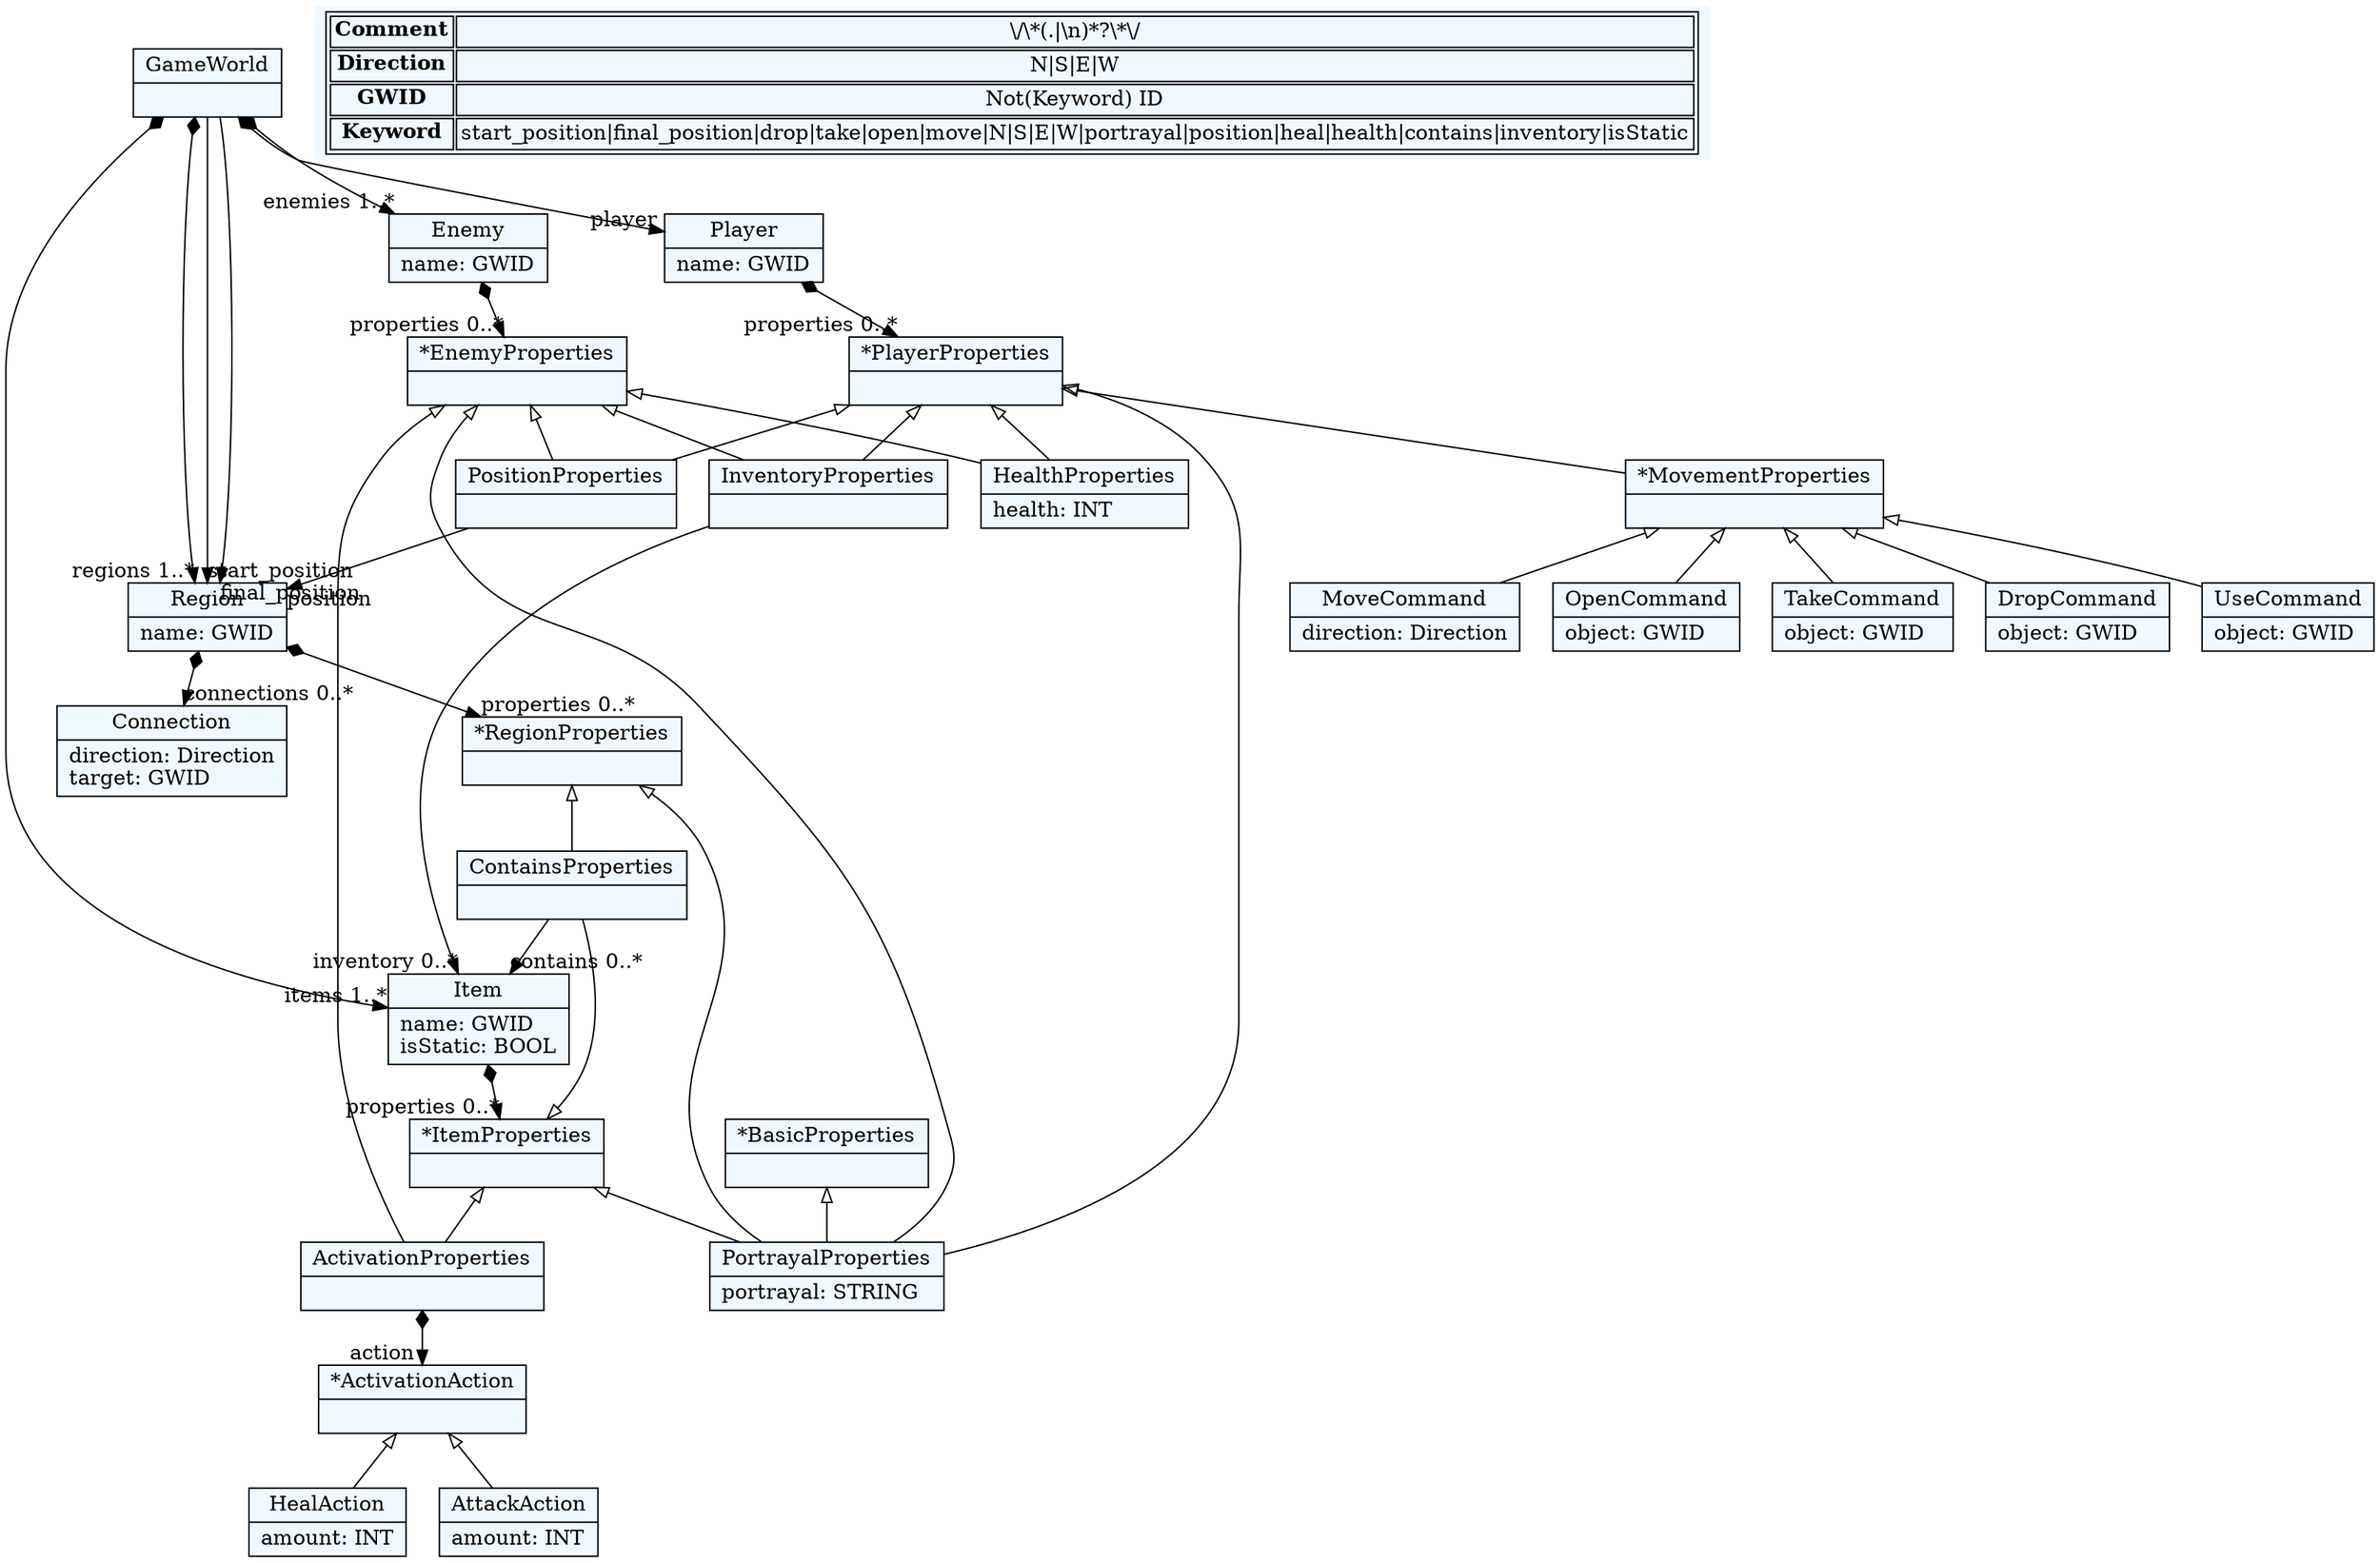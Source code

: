 
    digraph textX {
    fontname = "Bitstream Vera Sans"
    fontsize = 8
    node[
        shape=record,
        style=filled,
        fillcolor=aliceblue
    ]
    nodesep = 0.3
    edge[dir=black,arrowtail=empty]


2099617610320[ label="{GameWorld|}"]

2099617500880[ label="{Region|name: GWID\l}"]

2099617514320[ label="{Enemy|name: GWID\l}"]

2099617509520[ label="{Player|name: GWID\l}"]

2099617495120[ label="{Item|name: GWID\lisStatic: BOOL\l}"]

2099617498960[ label="{Connection|direction: Direction\ltarget: GWID\l}"]

2099617499920[ label="{*RegionProperties|}"]

2099617510480[ label="{ContainsProperties|}"]

2099617506640[ label="{*EnemyProperties|}"]

2099617507600[ label="{*PlayerProperties|}"]

2099617493200[ label="{*BasicProperties|}"]

2099617516240[ label="{InventoryProperties|}"]

2099617518160[ label="{*ItemProperties|}"]

2099617522000[ label="{ActivationProperties|}"]

2099617522960[ label="{*ActivationAction|}"]

2099617492240[ label="{HealAction|amount: INT\l}"]

2099617525840[ label="{AttackAction|amount: INT\l}"]

2099617535440[ label="{PortrayalProperties|portrayal: STRING\l}"]

2099617527760[ label="{PositionProperties|}"]

2099617536400[ label="{HealthProperties|health: INT\l}"]

2099617529680[ label="{*MovementProperties|}"]

2099617531600[ label="{MoveCommand|direction: Direction\l}"]

2099617533520[ label="{OpenCommand|object: GWID\l}"]

2099617538320[ label="{TakeCommand|object: GWID\l}"]

2099617540240[ label="{DropCommand|object: GWID\l}"]

2099617542160[ label="{UseCommand|object: GWID\l}"]



2099617610320 -> 2099617500880[arrowtail=diamond, dir=both, headlabel="regions 1..*"]
2099617610320 -> 2099617495120[arrowtail=diamond, dir=both, headlabel="items 1..*"]
2099617610320 -> 2099617514320[arrowtail=diamond, dir=both, headlabel="enemies 1..*"]
2099617610320 -> 2099617509520[arrowtail=diamond, dir=both, headlabel="player "]
2099617610320 -> 2099617500880[headlabel="start_position "]
2099617610320 -> 2099617500880[headlabel="final_position "]
2099617500880 -> 2099617499920[arrowtail=diamond, dir=both, headlabel="properties 0..*"]
2099617500880 -> 2099617498960[arrowtail=diamond, dir=both, headlabel="connections 0..*"]
2099617514320 -> 2099617506640[arrowtail=diamond, dir=both, headlabel="properties 0..*"]
2099617509520 -> 2099617507600[arrowtail=diamond, dir=both, headlabel="properties 0..*"]
2099617495120 -> 2099617518160[arrowtail=diamond, dir=both, headlabel="properties 0..*"]
2099617499920 -> 2099617535440 [dir=back]
2099617499920 -> 2099617510480 [dir=back]
2099617510480 -> 2099617495120[headlabel="contains 0..*"]
2099617506640 -> 2099617535440 [dir=back]
2099617506640 -> 2099617527760 [dir=back]
2099617506640 -> 2099617536400 [dir=back]
2099617506640 -> 2099617522000 [dir=back]
2099617506640 -> 2099617516240 [dir=back]
2099617507600 -> 2099617535440 [dir=back]
2099617507600 -> 2099617529680 [dir=back]
2099617507600 -> 2099617527760 [dir=back]
2099617507600 -> 2099617536400 [dir=back]
2099617507600 -> 2099617516240 [dir=back]
2099617493200 -> 2099617535440 [dir=back]
2099617516240 -> 2099617495120[headlabel="inventory 0..*"]
2099617518160 -> 2099617535440 [dir=back]
2099617518160 -> 2099617522000 [dir=back]
2099617518160 -> 2099617510480 [dir=back]
2099617522000 -> 2099617522960[arrowtail=diamond, dir=both, headlabel="action "]
2099617522960 -> 2099617492240 [dir=back]
2099617522960 -> 2099617525840 [dir=back]
2099617527760 -> 2099617500880[headlabel="position "]
2099617529680 -> 2099617531600 [dir=back]
2099617529680 -> 2099617533520 [dir=back]
2099617529680 -> 2099617538320 [dir=back]
2099617529680 -> 2099617540240 [dir=back]
2099617529680 -> 2099617542160 [dir=back]
match_rules [ shape=plaintext, label=< <table>
	<tr>
		<td><b>Comment</b></td><td>\/\*(.|\n)*?\*\/</td>
	</tr>
	<tr>
		<td><b>Direction</b></td><td>N|S|E|W</td>
	</tr>
	<tr>
		<td><b>GWID</b></td><td>Not(Keyword) ID</td>
	</tr>
	<tr>
		<td><b>Keyword</b></td><td>start_position|final_position|drop|take|open|move|N|S|E|W|portrayal|position|heal|health|contains|inventory|isStatic</td>
	</tr>
</table> >]


}

